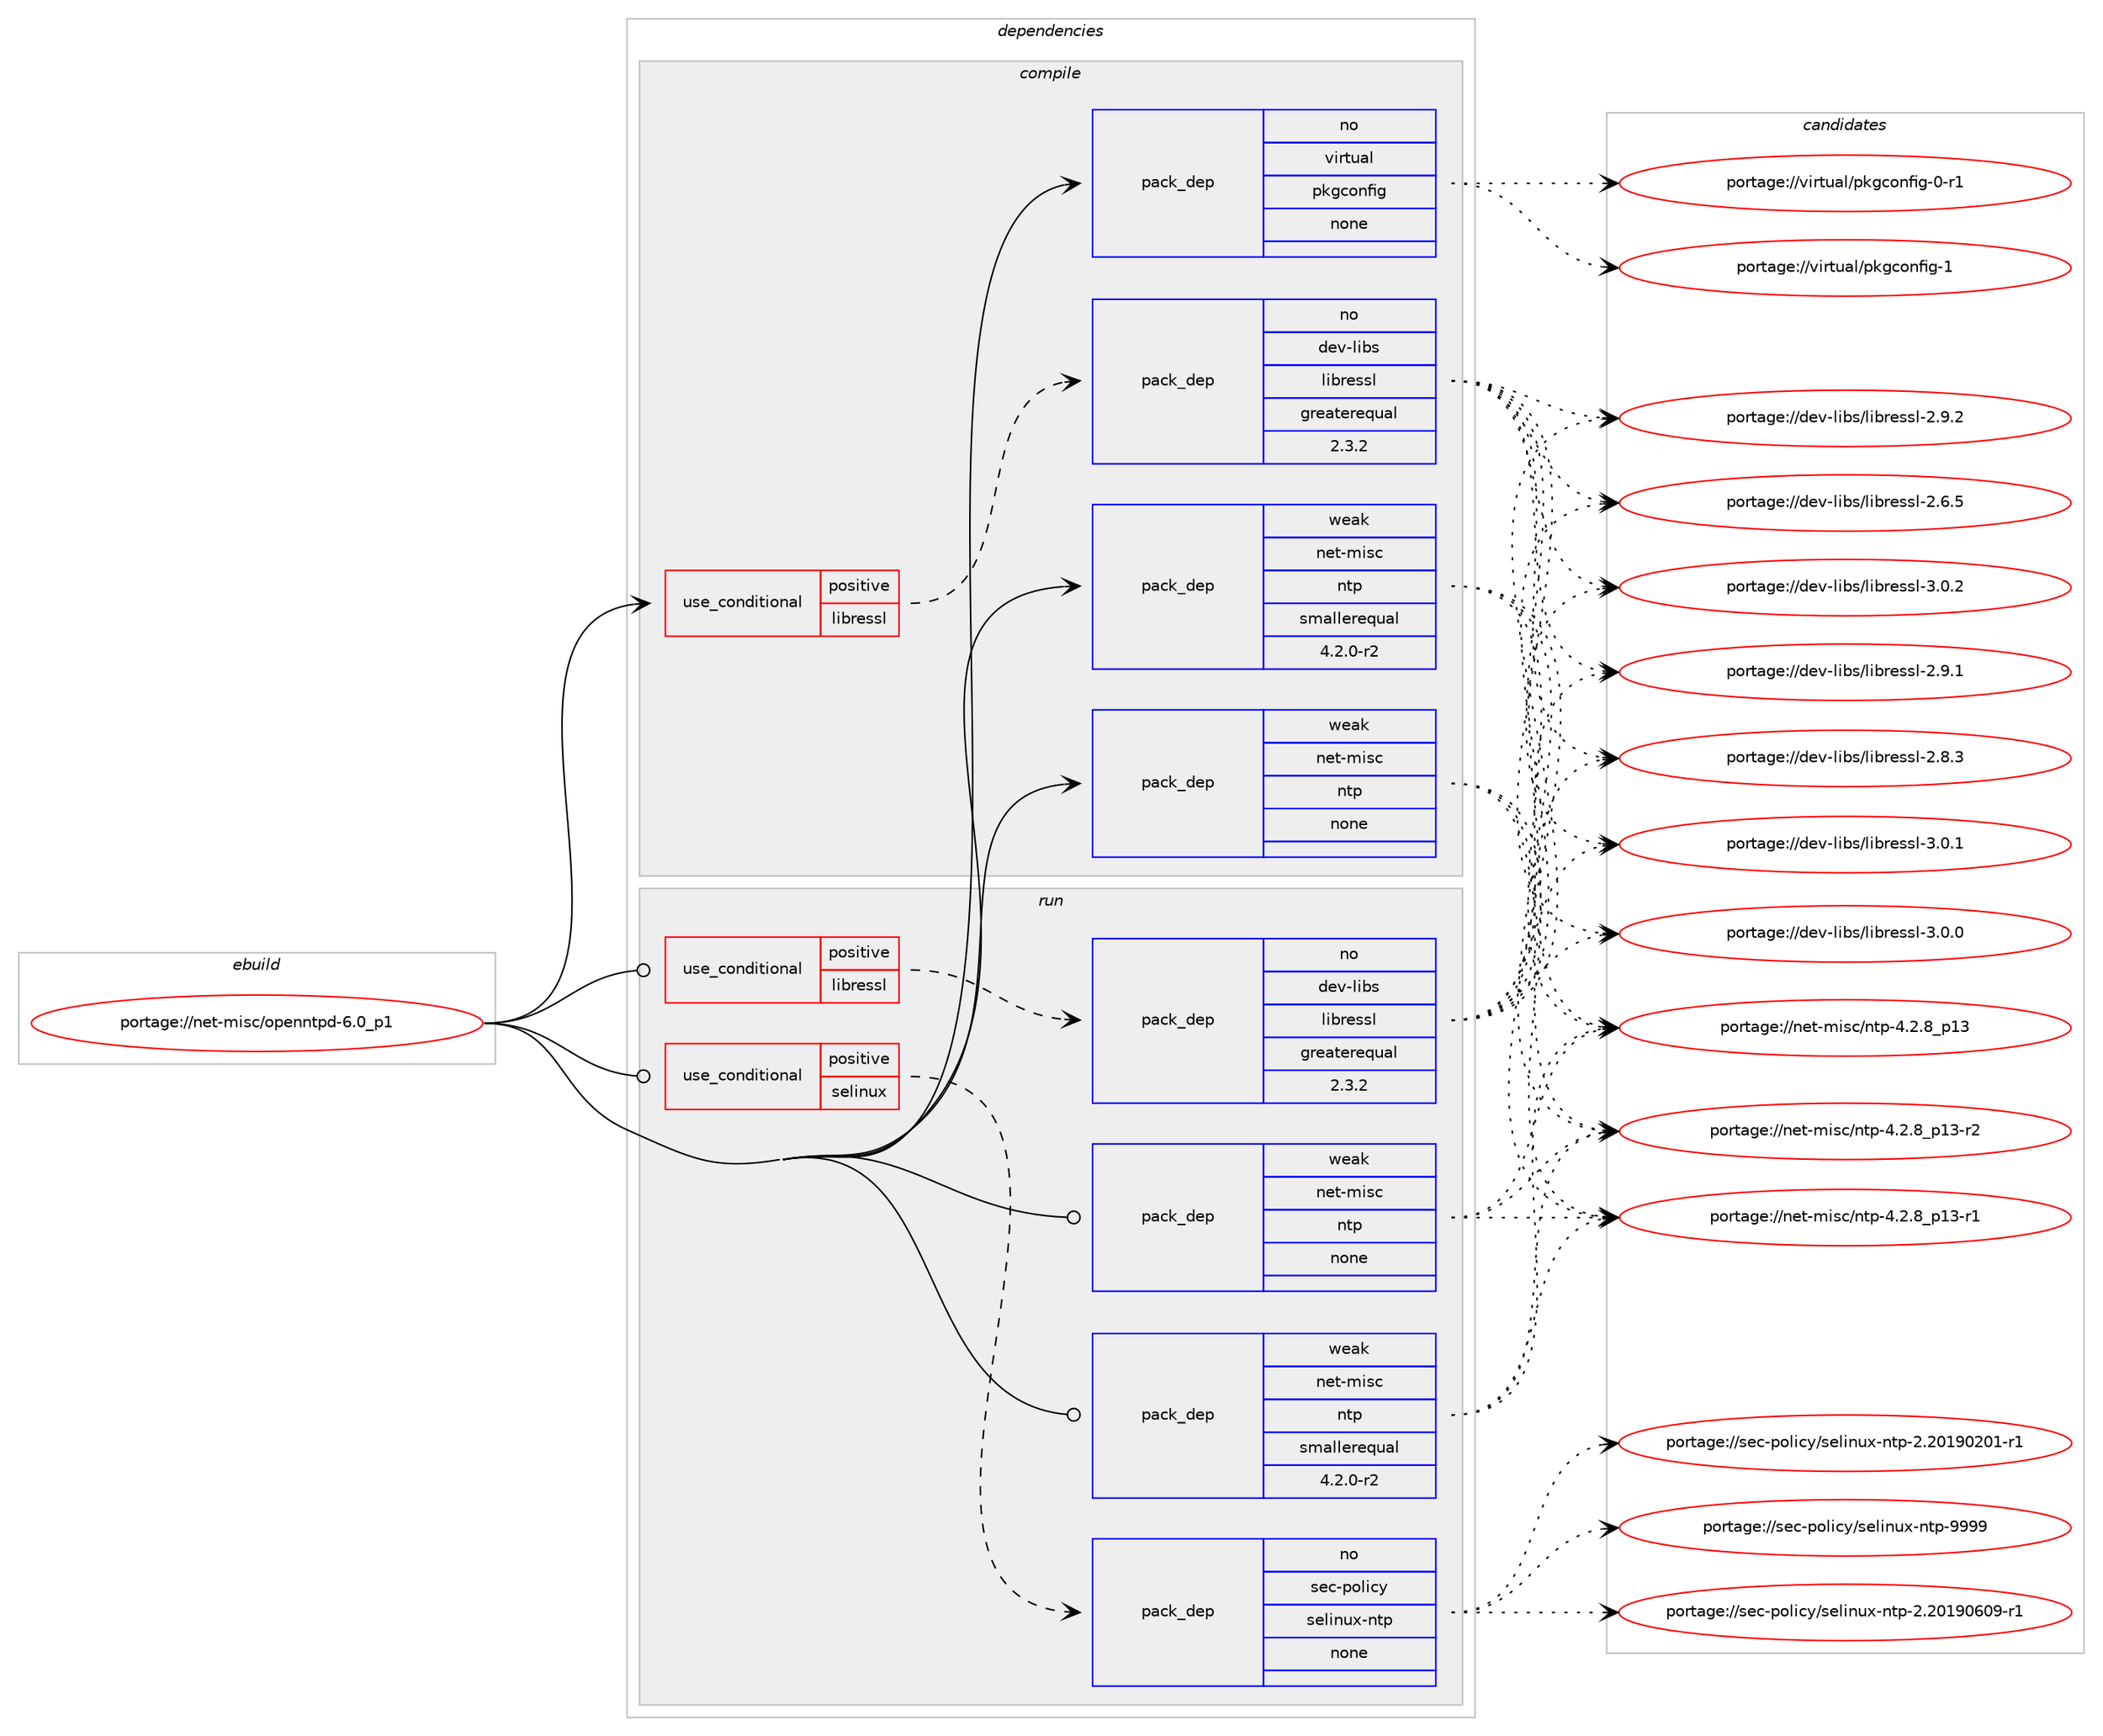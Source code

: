 digraph prolog {

# *************
# Graph options
# *************

newrank=true;
concentrate=true;
compound=true;
graph [rankdir=LR,fontname=Helvetica,fontsize=10,ranksep=1.5];#, ranksep=2.5, nodesep=0.2];
edge  [arrowhead=vee];
node  [fontname=Helvetica,fontsize=10];

# **********
# The ebuild
# **********

subgraph cluster_leftcol {
color=gray;
rank=same;
label=<<i>ebuild</i>>;
id [label="portage://net-misc/openntpd-6.0_p1", color=red, width=4, href="../net-misc/openntpd-6.0_p1.svg"];
}

# ****************
# The dependencies
# ****************

subgraph cluster_midcol {
color=gray;
label=<<i>dependencies</i>>;
subgraph cluster_compile {
fillcolor="#eeeeee";
style=filled;
label=<<i>compile</i>>;
subgraph cond16601 {
dependency79541 [label=<<TABLE BORDER="0" CELLBORDER="1" CELLSPACING="0" CELLPADDING="4"><TR><TD ROWSPAN="3" CELLPADDING="10">use_conditional</TD></TR><TR><TD>positive</TD></TR><TR><TD>libressl</TD></TR></TABLE>>, shape=none, color=red];
subgraph pack61387 {
dependency79542 [label=<<TABLE BORDER="0" CELLBORDER="1" CELLSPACING="0" CELLPADDING="4" WIDTH="220"><TR><TD ROWSPAN="6" CELLPADDING="30">pack_dep</TD></TR><TR><TD WIDTH="110">no</TD></TR><TR><TD>dev-libs</TD></TR><TR><TD>libressl</TD></TR><TR><TD>greaterequal</TD></TR><TR><TD>2.3.2</TD></TR></TABLE>>, shape=none, color=blue];
}
dependency79541:e -> dependency79542:w [weight=20,style="dashed",arrowhead="vee"];
}
id:e -> dependency79541:w [weight=20,style="solid",arrowhead="vee"];
subgraph pack61388 {
dependency79543 [label=<<TABLE BORDER="0" CELLBORDER="1" CELLSPACING="0" CELLPADDING="4" WIDTH="220"><TR><TD ROWSPAN="6" CELLPADDING="30">pack_dep</TD></TR><TR><TD WIDTH="110">no</TD></TR><TR><TD>virtual</TD></TR><TR><TD>pkgconfig</TD></TR><TR><TD>none</TD></TR><TR><TD></TD></TR></TABLE>>, shape=none, color=blue];
}
id:e -> dependency79543:w [weight=20,style="solid",arrowhead="vee"];
subgraph pack61389 {
dependency79544 [label=<<TABLE BORDER="0" CELLBORDER="1" CELLSPACING="0" CELLPADDING="4" WIDTH="220"><TR><TD ROWSPAN="6" CELLPADDING="30">pack_dep</TD></TR><TR><TD WIDTH="110">weak</TD></TR><TR><TD>net-misc</TD></TR><TR><TD>ntp</TD></TR><TR><TD>none</TD></TR><TR><TD></TD></TR></TABLE>>, shape=none, color=blue];
}
id:e -> dependency79544:w [weight=20,style="solid",arrowhead="vee"];
subgraph pack61390 {
dependency79545 [label=<<TABLE BORDER="0" CELLBORDER="1" CELLSPACING="0" CELLPADDING="4" WIDTH="220"><TR><TD ROWSPAN="6" CELLPADDING="30">pack_dep</TD></TR><TR><TD WIDTH="110">weak</TD></TR><TR><TD>net-misc</TD></TR><TR><TD>ntp</TD></TR><TR><TD>smallerequal</TD></TR><TR><TD>4.2.0-r2</TD></TR></TABLE>>, shape=none, color=blue];
}
id:e -> dependency79545:w [weight=20,style="solid",arrowhead="vee"];
}
subgraph cluster_compileandrun {
fillcolor="#eeeeee";
style=filled;
label=<<i>compile and run</i>>;
}
subgraph cluster_run {
fillcolor="#eeeeee";
style=filled;
label=<<i>run</i>>;
subgraph cond16602 {
dependency79546 [label=<<TABLE BORDER="0" CELLBORDER="1" CELLSPACING="0" CELLPADDING="4"><TR><TD ROWSPAN="3" CELLPADDING="10">use_conditional</TD></TR><TR><TD>positive</TD></TR><TR><TD>libressl</TD></TR></TABLE>>, shape=none, color=red];
subgraph pack61391 {
dependency79547 [label=<<TABLE BORDER="0" CELLBORDER="1" CELLSPACING="0" CELLPADDING="4" WIDTH="220"><TR><TD ROWSPAN="6" CELLPADDING="30">pack_dep</TD></TR><TR><TD WIDTH="110">no</TD></TR><TR><TD>dev-libs</TD></TR><TR><TD>libressl</TD></TR><TR><TD>greaterequal</TD></TR><TR><TD>2.3.2</TD></TR></TABLE>>, shape=none, color=blue];
}
dependency79546:e -> dependency79547:w [weight=20,style="dashed",arrowhead="vee"];
}
id:e -> dependency79546:w [weight=20,style="solid",arrowhead="odot"];
subgraph cond16603 {
dependency79548 [label=<<TABLE BORDER="0" CELLBORDER="1" CELLSPACING="0" CELLPADDING="4"><TR><TD ROWSPAN="3" CELLPADDING="10">use_conditional</TD></TR><TR><TD>positive</TD></TR><TR><TD>selinux</TD></TR></TABLE>>, shape=none, color=red];
subgraph pack61392 {
dependency79549 [label=<<TABLE BORDER="0" CELLBORDER="1" CELLSPACING="0" CELLPADDING="4" WIDTH="220"><TR><TD ROWSPAN="6" CELLPADDING="30">pack_dep</TD></TR><TR><TD WIDTH="110">no</TD></TR><TR><TD>sec-policy</TD></TR><TR><TD>selinux-ntp</TD></TR><TR><TD>none</TD></TR><TR><TD></TD></TR></TABLE>>, shape=none, color=blue];
}
dependency79548:e -> dependency79549:w [weight=20,style="dashed",arrowhead="vee"];
}
id:e -> dependency79548:w [weight=20,style="solid",arrowhead="odot"];
subgraph pack61393 {
dependency79550 [label=<<TABLE BORDER="0" CELLBORDER="1" CELLSPACING="0" CELLPADDING="4" WIDTH="220"><TR><TD ROWSPAN="6" CELLPADDING="30">pack_dep</TD></TR><TR><TD WIDTH="110">weak</TD></TR><TR><TD>net-misc</TD></TR><TR><TD>ntp</TD></TR><TR><TD>none</TD></TR><TR><TD></TD></TR></TABLE>>, shape=none, color=blue];
}
id:e -> dependency79550:w [weight=20,style="solid",arrowhead="odot"];
subgraph pack61394 {
dependency79551 [label=<<TABLE BORDER="0" CELLBORDER="1" CELLSPACING="0" CELLPADDING="4" WIDTH="220"><TR><TD ROWSPAN="6" CELLPADDING="30">pack_dep</TD></TR><TR><TD WIDTH="110">weak</TD></TR><TR><TD>net-misc</TD></TR><TR><TD>ntp</TD></TR><TR><TD>smallerequal</TD></TR><TR><TD>4.2.0-r2</TD></TR></TABLE>>, shape=none, color=blue];
}
id:e -> dependency79551:w [weight=20,style="solid",arrowhead="odot"];
}
}

# **************
# The candidates
# **************

subgraph cluster_choices {
rank=same;
color=gray;
label=<<i>candidates</i>>;

subgraph choice61387 {
color=black;
nodesep=1;
choice10010111845108105981154710810598114101115115108455146484650 [label="portage://dev-libs/libressl-3.0.2", color=red, width=4,href="../dev-libs/libressl-3.0.2.svg"];
choice10010111845108105981154710810598114101115115108455146484649 [label="portage://dev-libs/libressl-3.0.1", color=red, width=4,href="../dev-libs/libressl-3.0.1.svg"];
choice10010111845108105981154710810598114101115115108455146484648 [label="portage://dev-libs/libressl-3.0.0", color=red, width=4,href="../dev-libs/libressl-3.0.0.svg"];
choice10010111845108105981154710810598114101115115108455046574650 [label="portage://dev-libs/libressl-2.9.2", color=red, width=4,href="../dev-libs/libressl-2.9.2.svg"];
choice10010111845108105981154710810598114101115115108455046574649 [label="portage://dev-libs/libressl-2.9.1", color=red, width=4,href="../dev-libs/libressl-2.9.1.svg"];
choice10010111845108105981154710810598114101115115108455046564651 [label="portage://dev-libs/libressl-2.8.3", color=red, width=4,href="../dev-libs/libressl-2.8.3.svg"];
choice10010111845108105981154710810598114101115115108455046544653 [label="portage://dev-libs/libressl-2.6.5", color=red, width=4,href="../dev-libs/libressl-2.6.5.svg"];
dependency79542:e -> choice10010111845108105981154710810598114101115115108455146484650:w [style=dotted,weight="100"];
dependency79542:e -> choice10010111845108105981154710810598114101115115108455146484649:w [style=dotted,weight="100"];
dependency79542:e -> choice10010111845108105981154710810598114101115115108455146484648:w [style=dotted,weight="100"];
dependency79542:e -> choice10010111845108105981154710810598114101115115108455046574650:w [style=dotted,weight="100"];
dependency79542:e -> choice10010111845108105981154710810598114101115115108455046574649:w [style=dotted,weight="100"];
dependency79542:e -> choice10010111845108105981154710810598114101115115108455046564651:w [style=dotted,weight="100"];
dependency79542:e -> choice10010111845108105981154710810598114101115115108455046544653:w [style=dotted,weight="100"];
}
subgraph choice61388 {
color=black;
nodesep=1;
choice1181051141161179710847112107103991111101021051034549 [label="portage://virtual/pkgconfig-1", color=red, width=4,href="../virtual/pkgconfig-1.svg"];
choice11810511411611797108471121071039911111010210510345484511449 [label="portage://virtual/pkgconfig-0-r1", color=red, width=4,href="../virtual/pkgconfig-0-r1.svg"];
dependency79543:e -> choice1181051141161179710847112107103991111101021051034549:w [style=dotted,weight="100"];
dependency79543:e -> choice11810511411611797108471121071039911111010210510345484511449:w [style=dotted,weight="100"];
}
subgraph choice61389 {
color=black;
nodesep=1;
choice1101011164510910511599471101161124552465046569511249514511450 [label="portage://net-misc/ntp-4.2.8_p13-r2", color=red, width=4,href="../net-misc/ntp-4.2.8_p13-r2.svg"];
choice1101011164510910511599471101161124552465046569511249514511449 [label="portage://net-misc/ntp-4.2.8_p13-r1", color=red, width=4,href="../net-misc/ntp-4.2.8_p13-r1.svg"];
choice110101116451091051159947110116112455246504656951124951 [label="portage://net-misc/ntp-4.2.8_p13", color=red, width=4,href="../net-misc/ntp-4.2.8_p13.svg"];
dependency79544:e -> choice1101011164510910511599471101161124552465046569511249514511450:w [style=dotted,weight="100"];
dependency79544:e -> choice1101011164510910511599471101161124552465046569511249514511449:w [style=dotted,weight="100"];
dependency79544:e -> choice110101116451091051159947110116112455246504656951124951:w [style=dotted,weight="100"];
}
subgraph choice61390 {
color=black;
nodesep=1;
choice1101011164510910511599471101161124552465046569511249514511450 [label="portage://net-misc/ntp-4.2.8_p13-r2", color=red, width=4,href="../net-misc/ntp-4.2.8_p13-r2.svg"];
choice1101011164510910511599471101161124552465046569511249514511449 [label="portage://net-misc/ntp-4.2.8_p13-r1", color=red, width=4,href="../net-misc/ntp-4.2.8_p13-r1.svg"];
choice110101116451091051159947110116112455246504656951124951 [label="portage://net-misc/ntp-4.2.8_p13", color=red, width=4,href="../net-misc/ntp-4.2.8_p13.svg"];
dependency79545:e -> choice1101011164510910511599471101161124552465046569511249514511450:w [style=dotted,weight="100"];
dependency79545:e -> choice1101011164510910511599471101161124552465046569511249514511449:w [style=dotted,weight="100"];
dependency79545:e -> choice110101116451091051159947110116112455246504656951124951:w [style=dotted,weight="100"];
}
subgraph choice61391 {
color=black;
nodesep=1;
choice10010111845108105981154710810598114101115115108455146484650 [label="portage://dev-libs/libressl-3.0.2", color=red, width=4,href="../dev-libs/libressl-3.0.2.svg"];
choice10010111845108105981154710810598114101115115108455146484649 [label="portage://dev-libs/libressl-3.0.1", color=red, width=4,href="../dev-libs/libressl-3.0.1.svg"];
choice10010111845108105981154710810598114101115115108455146484648 [label="portage://dev-libs/libressl-3.0.0", color=red, width=4,href="../dev-libs/libressl-3.0.0.svg"];
choice10010111845108105981154710810598114101115115108455046574650 [label="portage://dev-libs/libressl-2.9.2", color=red, width=4,href="../dev-libs/libressl-2.9.2.svg"];
choice10010111845108105981154710810598114101115115108455046574649 [label="portage://dev-libs/libressl-2.9.1", color=red, width=4,href="../dev-libs/libressl-2.9.1.svg"];
choice10010111845108105981154710810598114101115115108455046564651 [label="portage://dev-libs/libressl-2.8.3", color=red, width=4,href="../dev-libs/libressl-2.8.3.svg"];
choice10010111845108105981154710810598114101115115108455046544653 [label="portage://dev-libs/libressl-2.6.5", color=red, width=4,href="../dev-libs/libressl-2.6.5.svg"];
dependency79547:e -> choice10010111845108105981154710810598114101115115108455146484650:w [style=dotted,weight="100"];
dependency79547:e -> choice10010111845108105981154710810598114101115115108455146484649:w [style=dotted,weight="100"];
dependency79547:e -> choice10010111845108105981154710810598114101115115108455146484648:w [style=dotted,weight="100"];
dependency79547:e -> choice10010111845108105981154710810598114101115115108455046574650:w [style=dotted,weight="100"];
dependency79547:e -> choice10010111845108105981154710810598114101115115108455046574649:w [style=dotted,weight="100"];
dependency79547:e -> choice10010111845108105981154710810598114101115115108455046564651:w [style=dotted,weight="100"];
dependency79547:e -> choice10010111845108105981154710810598114101115115108455046544653:w [style=dotted,weight="100"];
}
subgraph choice61392 {
color=black;
nodesep=1;
choice11510199451121111081059912147115101108105110117120451101161124557575757 [label="portage://sec-policy/selinux-ntp-9999", color=red, width=4,href="../sec-policy/selinux-ntp-9999.svg"];
choice115101994511211110810599121471151011081051101171204511011611245504650484957485448574511449 [label="portage://sec-policy/selinux-ntp-2.20190609-r1", color=red, width=4,href="../sec-policy/selinux-ntp-2.20190609-r1.svg"];
choice115101994511211110810599121471151011081051101171204511011611245504650484957485048494511449 [label="portage://sec-policy/selinux-ntp-2.20190201-r1", color=red, width=4,href="../sec-policy/selinux-ntp-2.20190201-r1.svg"];
dependency79549:e -> choice11510199451121111081059912147115101108105110117120451101161124557575757:w [style=dotted,weight="100"];
dependency79549:e -> choice115101994511211110810599121471151011081051101171204511011611245504650484957485448574511449:w [style=dotted,weight="100"];
dependency79549:e -> choice115101994511211110810599121471151011081051101171204511011611245504650484957485048494511449:w [style=dotted,weight="100"];
}
subgraph choice61393 {
color=black;
nodesep=1;
choice1101011164510910511599471101161124552465046569511249514511450 [label="portage://net-misc/ntp-4.2.8_p13-r2", color=red, width=4,href="../net-misc/ntp-4.2.8_p13-r2.svg"];
choice1101011164510910511599471101161124552465046569511249514511449 [label="portage://net-misc/ntp-4.2.8_p13-r1", color=red, width=4,href="../net-misc/ntp-4.2.8_p13-r1.svg"];
choice110101116451091051159947110116112455246504656951124951 [label="portage://net-misc/ntp-4.2.8_p13", color=red, width=4,href="../net-misc/ntp-4.2.8_p13.svg"];
dependency79550:e -> choice1101011164510910511599471101161124552465046569511249514511450:w [style=dotted,weight="100"];
dependency79550:e -> choice1101011164510910511599471101161124552465046569511249514511449:w [style=dotted,weight="100"];
dependency79550:e -> choice110101116451091051159947110116112455246504656951124951:w [style=dotted,weight="100"];
}
subgraph choice61394 {
color=black;
nodesep=1;
choice1101011164510910511599471101161124552465046569511249514511450 [label="portage://net-misc/ntp-4.2.8_p13-r2", color=red, width=4,href="../net-misc/ntp-4.2.8_p13-r2.svg"];
choice1101011164510910511599471101161124552465046569511249514511449 [label="portage://net-misc/ntp-4.2.8_p13-r1", color=red, width=4,href="../net-misc/ntp-4.2.8_p13-r1.svg"];
choice110101116451091051159947110116112455246504656951124951 [label="portage://net-misc/ntp-4.2.8_p13", color=red, width=4,href="../net-misc/ntp-4.2.8_p13.svg"];
dependency79551:e -> choice1101011164510910511599471101161124552465046569511249514511450:w [style=dotted,weight="100"];
dependency79551:e -> choice1101011164510910511599471101161124552465046569511249514511449:w [style=dotted,weight="100"];
dependency79551:e -> choice110101116451091051159947110116112455246504656951124951:w [style=dotted,weight="100"];
}
}

}
